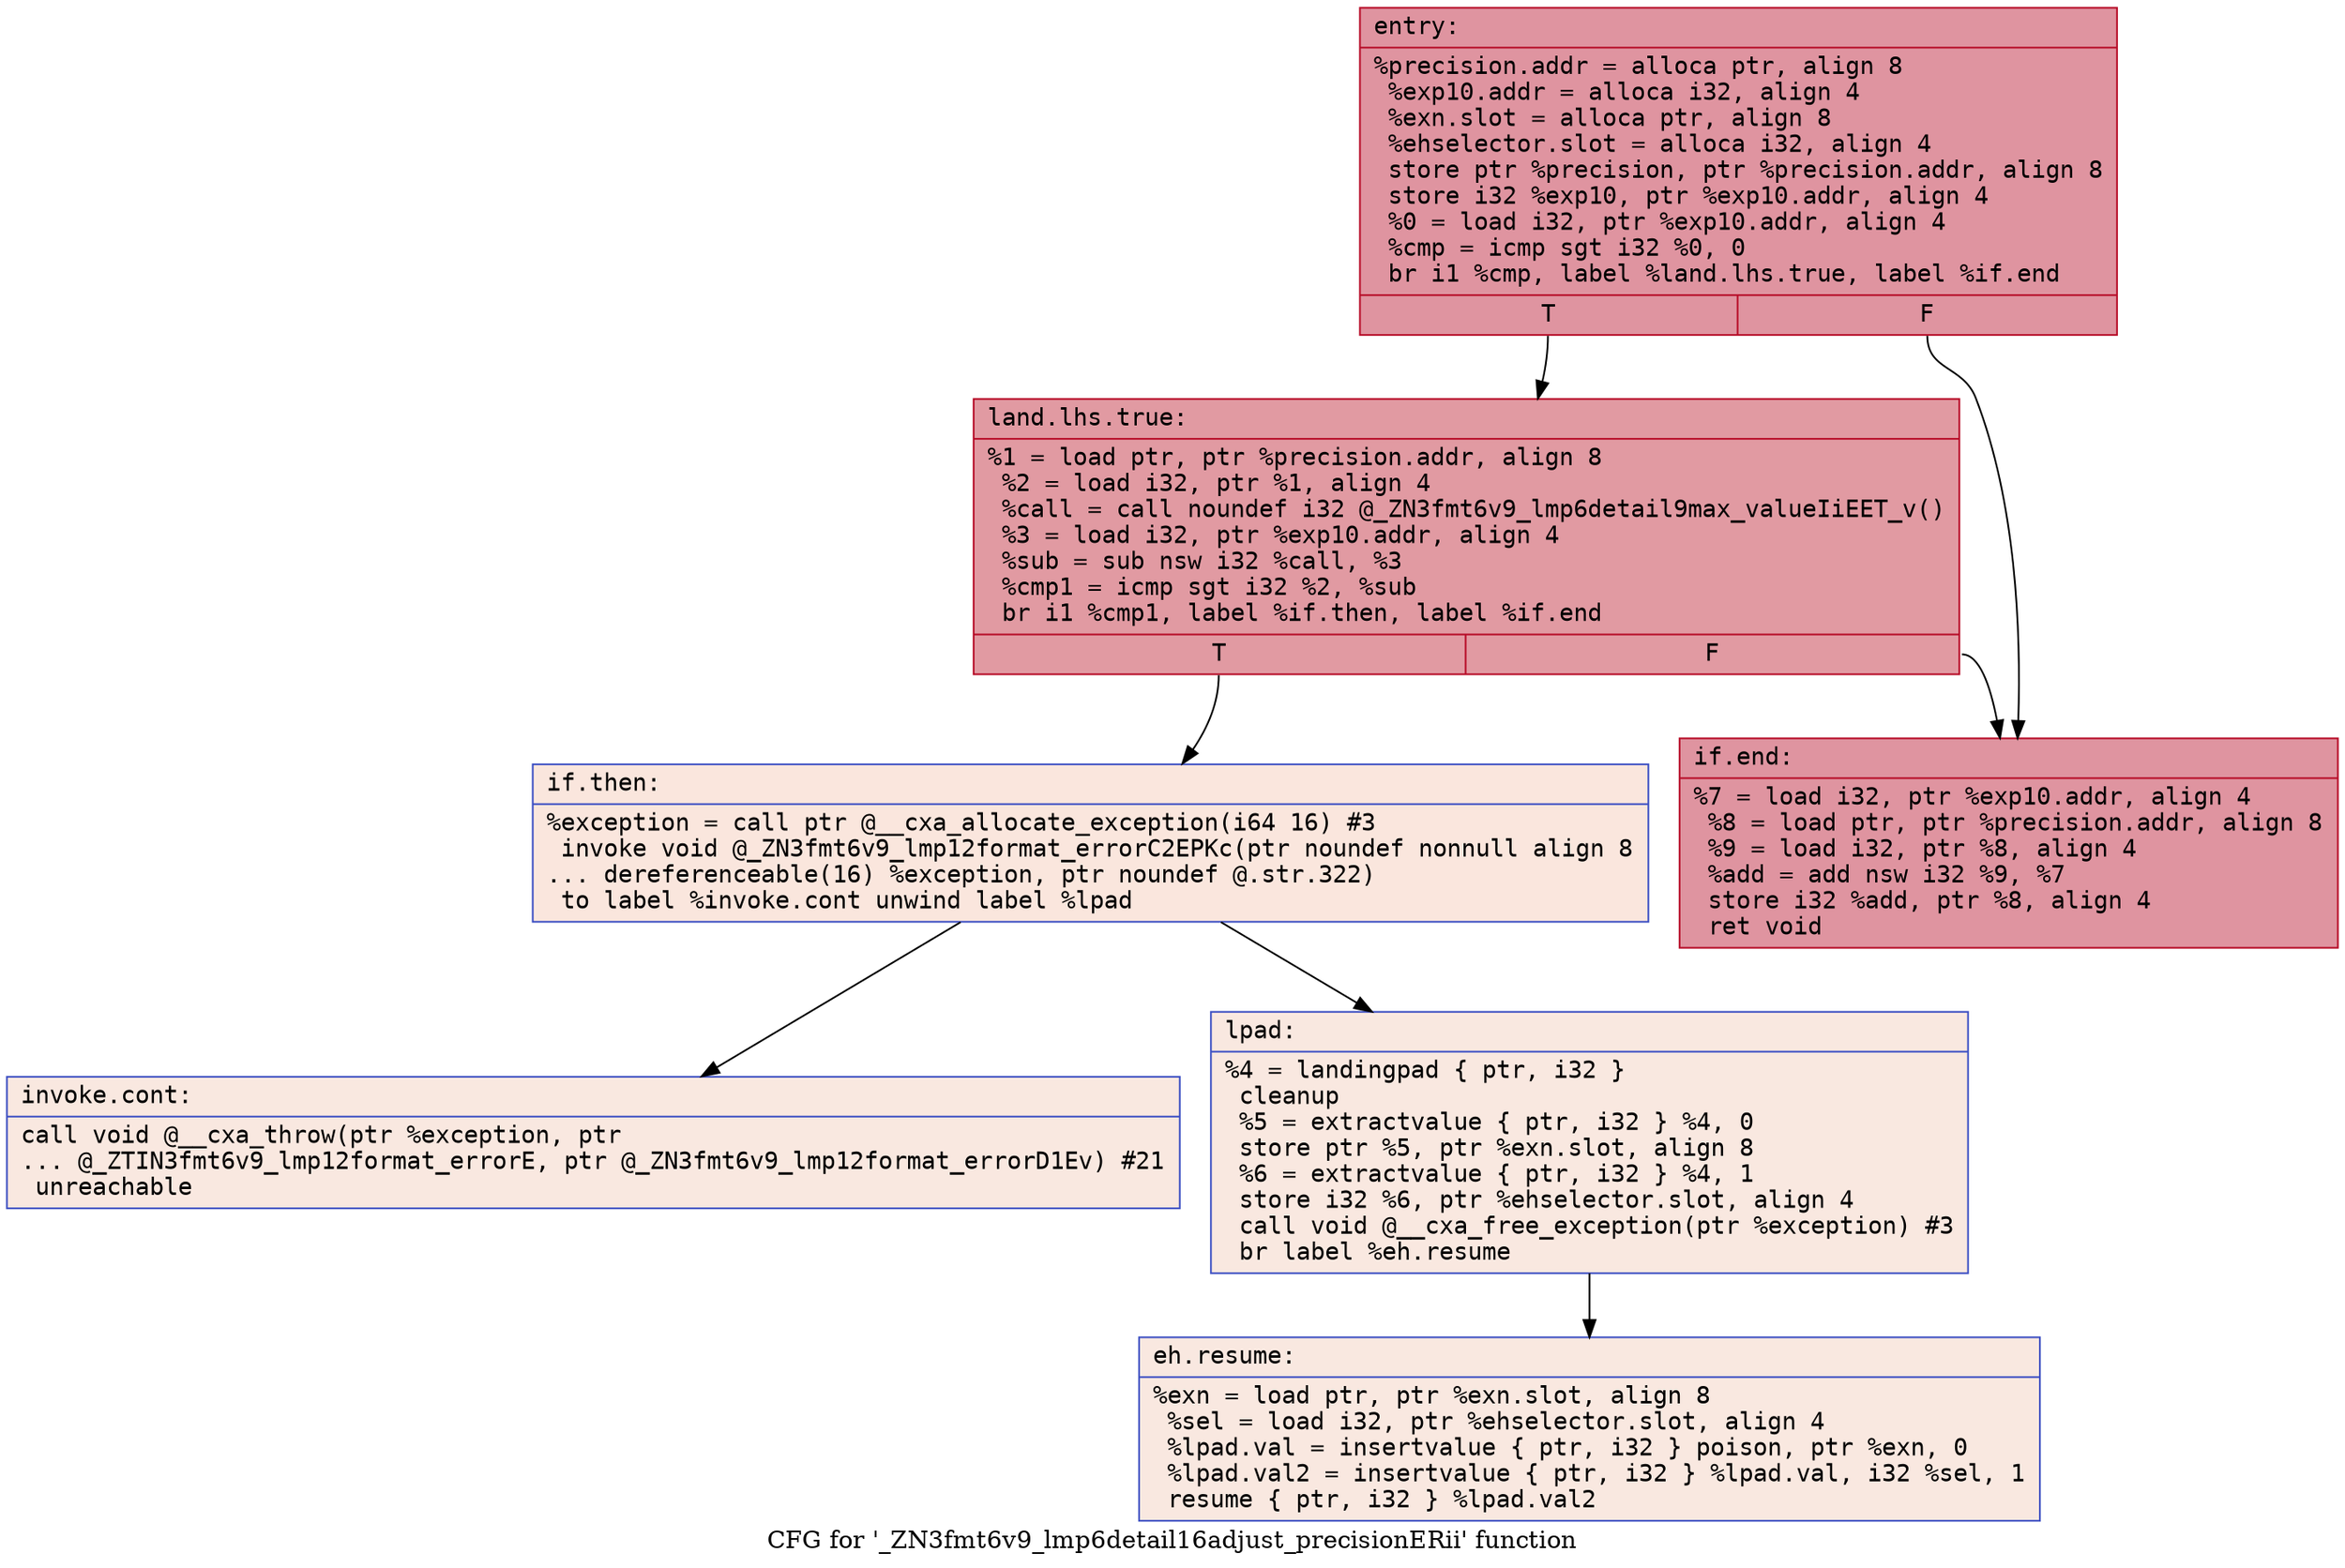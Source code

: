 digraph "CFG for '_ZN3fmt6v9_lmp6detail16adjust_precisionERii' function" {
	label="CFG for '_ZN3fmt6v9_lmp6detail16adjust_precisionERii' function";

	Node0x556bfec22f00 [shape=record,color="#b70d28ff", style=filled, fillcolor="#b70d2870" fontname="Courier",label="{entry:\l|  %precision.addr = alloca ptr, align 8\l  %exp10.addr = alloca i32, align 4\l  %exn.slot = alloca ptr, align 8\l  %ehselector.slot = alloca i32, align 4\l  store ptr %precision, ptr %precision.addr, align 8\l  store i32 %exp10, ptr %exp10.addr, align 4\l  %0 = load i32, ptr %exp10.addr, align 4\l  %cmp = icmp sgt i32 %0, 0\l  br i1 %cmp, label %land.lhs.true, label %if.end\l|{<s0>T|<s1>F}}"];
	Node0x556bfec22f00:s0 -> Node0x556bfec233e0[tooltip="entry -> land.lhs.true\nProbability 62.50%" ];
	Node0x556bfec22f00:s1 -> Node0x556bfec23460[tooltip="entry -> if.end\nProbability 37.50%" ];
	Node0x556bfec233e0 [shape=record,color="#b70d28ff", style=filled, fillcolor="#bb1b2c70" fontname="Courier",label="{land.lhs.true:\l|  %1 = load ptr, ptr %precision.addr, align 8\l  %2 = load i32, ptr %1, align 4\l  %call = call noundef i32 @_ZN3fmt6v9_lmp6detail9max_valueIiEET_v()\l  %3 = load i32, ptr %exp10.addr, align 4\l  %sub = sub nsw i32 %call, %3\l  %cmp1 = icmp sgt i32 %2, %sub\l  br i1 %cmp1, label %if.then, label %if.end\l|{<s0>T|<s1>F}}"];
	Node0x556bfec233e0:s0 -> Node0x556bfec23b50[tooltip="land.lhs.true -> if.then\nProbability 0.00%" ];
	Node0x556bfec233e0:s1 -> Node0x556bfec23460[tooltip="land.lhs.true -> if.end\nProbability 100.00%" ];
	Node0x556bfec23b50 [shape=record,color="#3d50c3ff", style=filled, fillcolor="#f3c7b170" fontname="Courier",label="{if.then:\l|  %exception = call ptr @__cxa_allocate_exception(i64 16) #3\l  invoke void @_ZN3fmt6v9_lmp12format_errorC2EPKc(ptr noundef nonnull align 8\l... dereferenceable(16) %exception, ptr noundef @.str.322)\l          to label %invoke.cont unwind label %lpad\l}"];
	Node0x556bfec23b50 -> Node0x556bfec23e50[tooltip="if.then -> invoke.cont\nProbability 50.00%" ];
	Node0x556bfec23b50 -> Node0x556bfec23ed0[tooltip="if.then -> lpad\nProbability 50.00%" ];
	Node0x556bfec23e50 [shape=record,color="#3d50c3ff", style=filled, fillcolor="#f1ccb870" fontname="Courier",label="{invoke.cont:\l|  call void @__cxa_throw(ptr %exception, ptr\l... @_ZTIN3fmt6v9_lmp12format_errorE, ptr @_ZN3fmt6v9_lmp12format_errorD1Ev) #21\l  unreachable\l}"];
	Node0x556bfec23ed0 [shape=record,color="#3d50c3ff", style=filled, fillcolor="#f1ccb870" fontname="Courier",label="{lpad:\l|  %4 = landingpad \{ ptr, i32 \}\l          cleanup\l  %5 = extractvalue \{ ptr, i32 \} %4, 0\l  store ptr %5, ptr %exn.slot, align 8\l  %6 = extractvalue \{ ptr, i32 \} %4, 1\l  store i32 %6, ptr %ehselector.slot, align 4\l  call void @__cxa_free_exception(ptr %exception) #3\l  br label %eh.resume\l}"];
	Node0x556bfec23ed0 -> Node0x556bfec24760[tooltip="lpad -> eh.resume\nProbability 100.00%" ];
	Node0x556bfec23460 [shape=record,color="#b70d28ff", style=filled, fillcolor="#b70d2870" fontname="Courier",label="{if.end:\l|  %7 = load i32, ptr %exp10.addr, align 4\l  %8 = load ptr, ptr %precision.addr, align 8\l  %9 = load i32, ptr %8, align 4\l  %add = add nsw i32 %9, %7\l  store i32 %add, ptr %8, align 4\l  ret void\l}"];
	Node0x556bfec24760 [shape=record,color="#3d50c3ff", style=filled, fillcolor="#f1ccb870" fontname="Courier",label="{eh.resume:\l|  %exn = load ptr, ptr %exn.slot, align 8\l  %sel = load i32, ptr %ehselector.slot, align 4\l  %lpad.val = insertvalue \{ ptr, i32 \} poison, ptr %exn, 0\l  %lpad.val2 = insertvalue \{ ptr, i32 \} %lpad.val, i32 %sel, 1\l  resume \{ ptr, i32 \} %lpad.val2\l}"];
}
